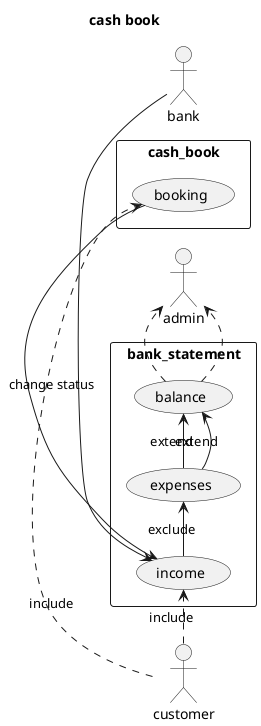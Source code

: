 @startuml  diamond

title: cash book
scale 1
left to right direction


skinparam PackageStyle rect
actor customer as uid
actor admin 
actor bank 

rectangle bank_statement{
    uid .> (income): include
   
    ' (bank )-> (income)
    (income)->(expenses): exclude
    (expenses)->(balance): extend
    (balance).> admin
}

rectangle cash_book{
    uid .> (booking): include
    (bank)-> (income)
    (booking)->(income): change status
    (expenses)->(balance): extend
    (balance).> admin
}

@enduml